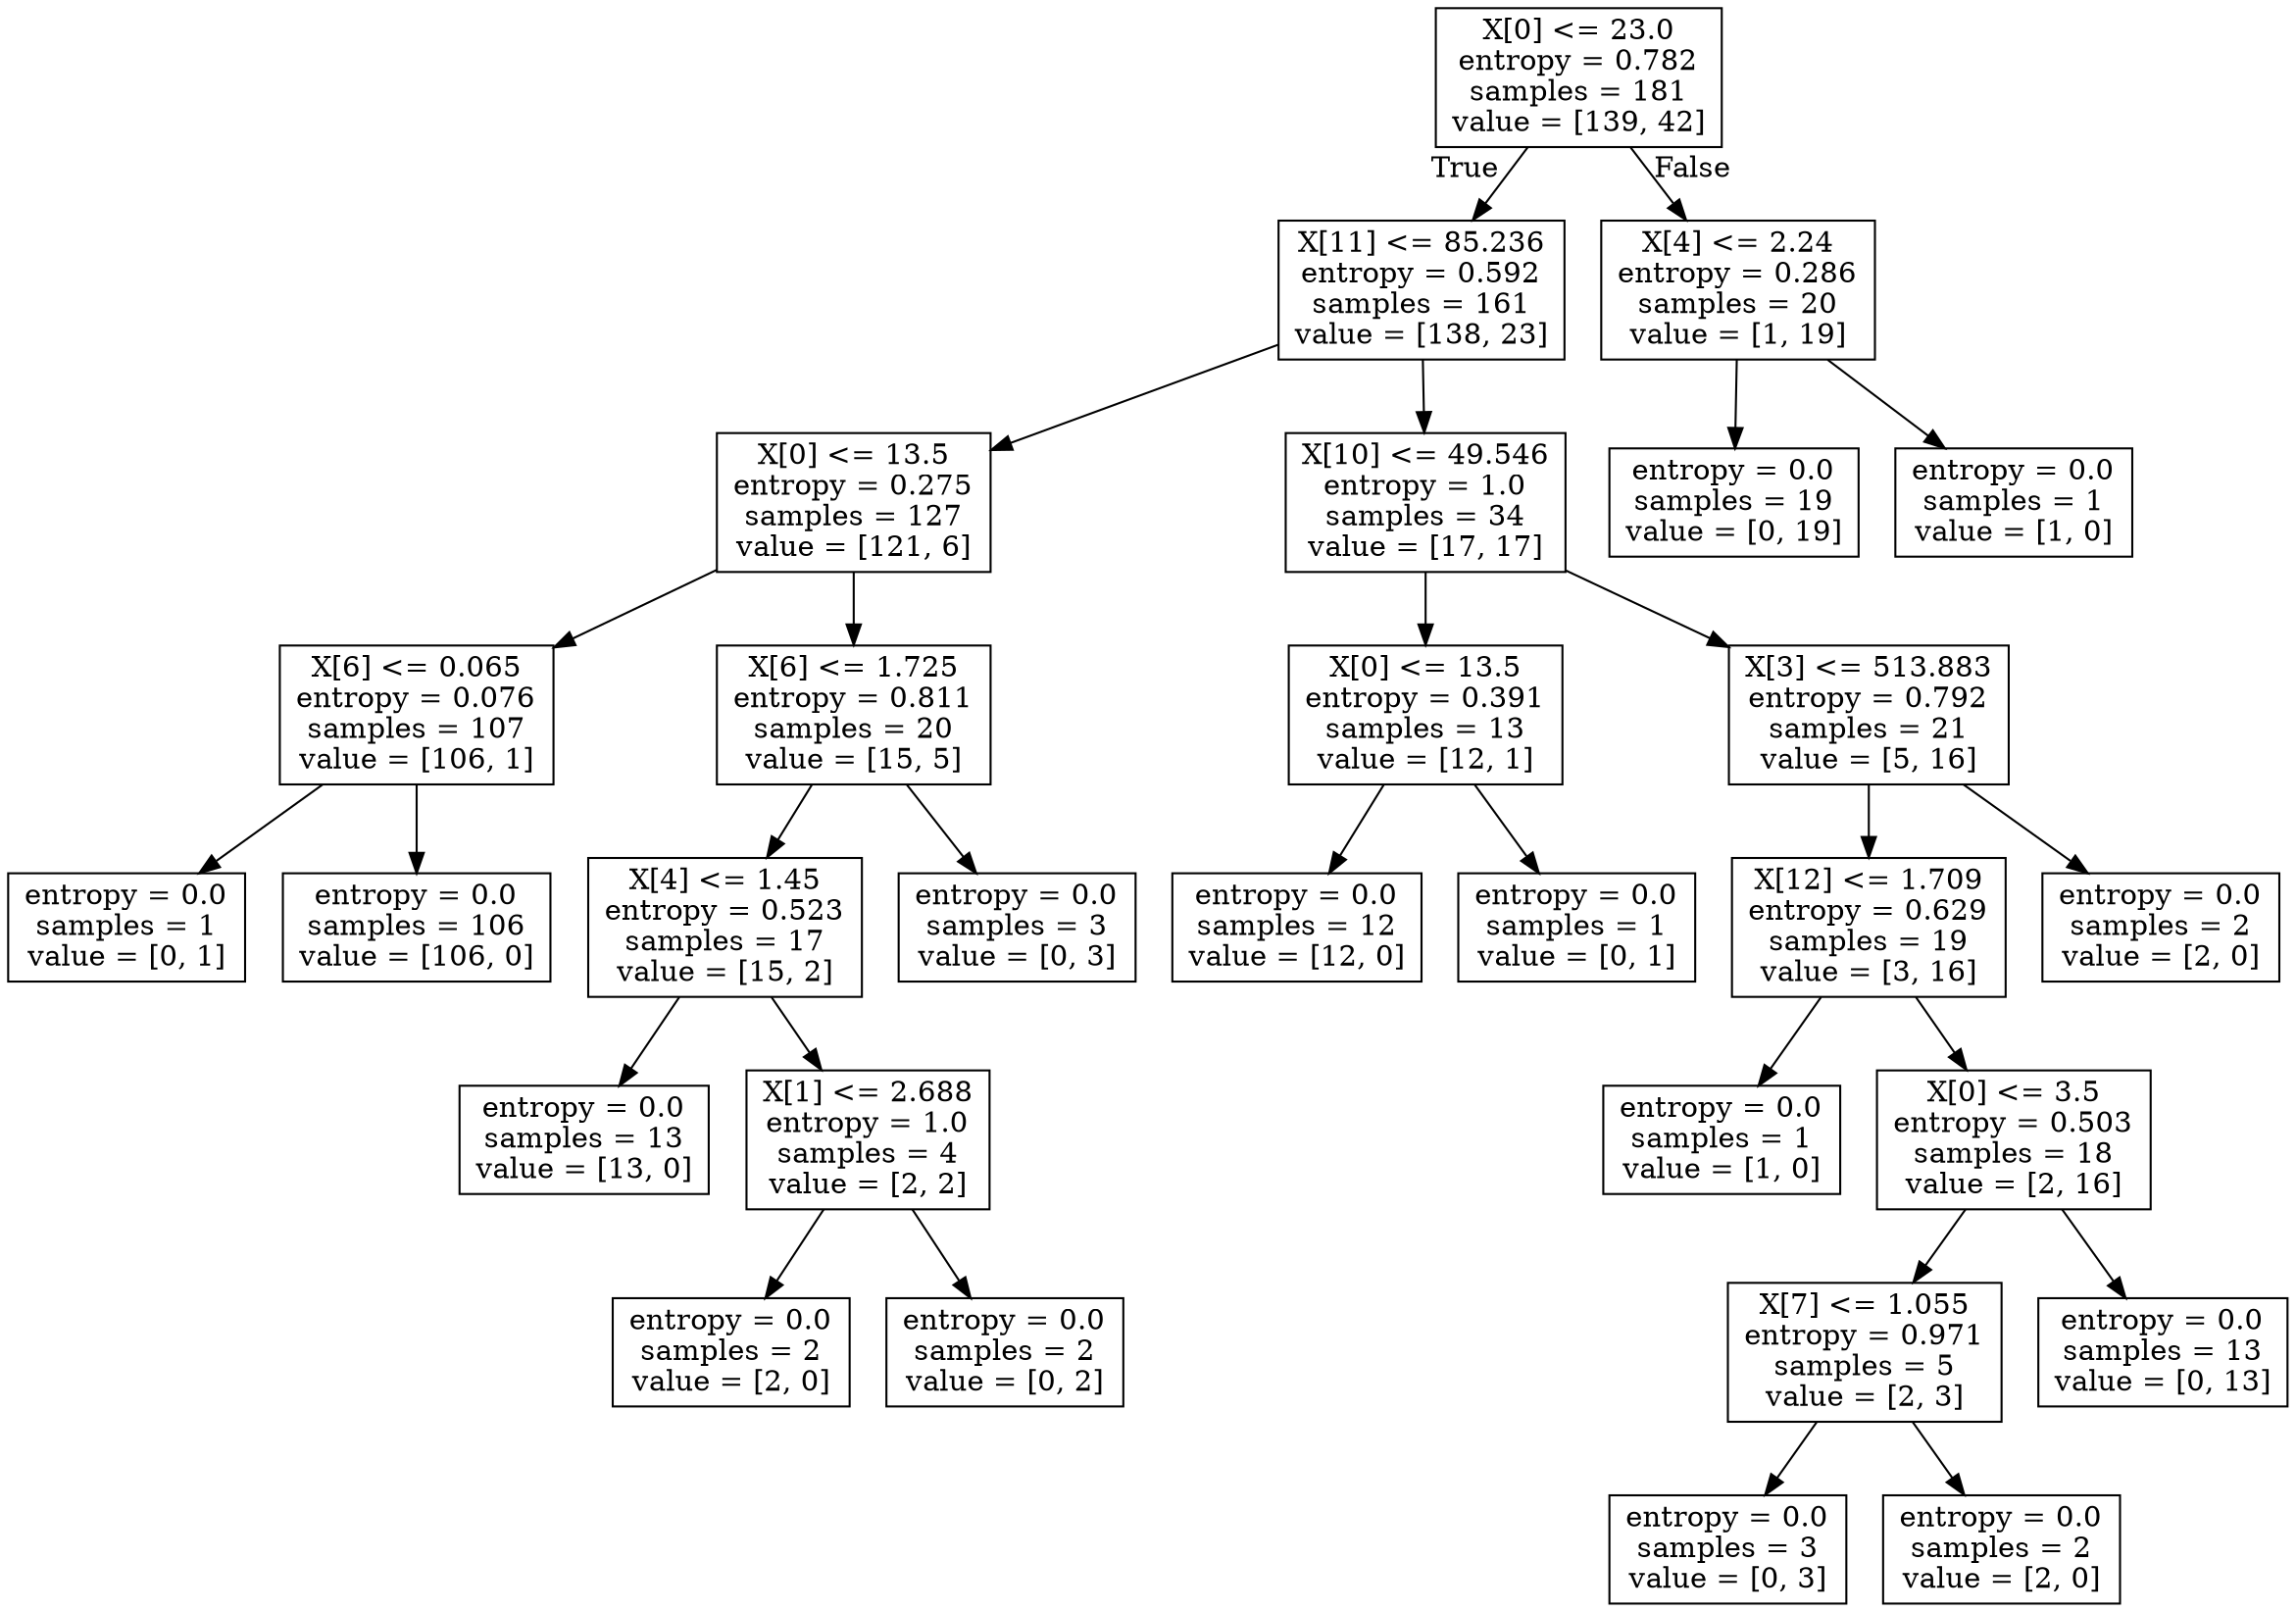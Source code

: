 digraph Tree {
node [shape=box] ;
0 [label="X[0] <= 23.0\nentropy = 0.782\nsamples = 181\nvalue = [139, 42]"] ;
1 [label="X[11] <= 85.236\nentropy = 0.592\nsamples = 161\nvalue = [138, 23]"] ;
0 -> 1 [labeldistance=2.5, labelangle=45, headlabel="True"] ;
2 [label="X[0] <= 13.5\nentropy = 0.275\nsamples = 127\nvalue = [121, 6]"] ;
1 -> 2 ;
3 [label="X[6] <= 0.065\nentropy = 0.076\nsamples = 107\nvalue = [106, 1]"] ;
2 -> 3 ;
4 [label="entropy = 0.0\nsamples = 1\nvalue = [0, 1]"] ;
3 -> 4 ;
5 [label="entropy = 0.0\nsamples = 106\nvalue = [106, 0]"] ;
3 -> 5 ;
6 [label="X[6] <= 1.725\nentropy = 0.811\nsamples = 20\nvalue = [15, 5]"] ;
2 -> 6 ;
7 [label="X[4] <= 1.45\nentropy = 0.523\nsamples = 17\nvalue = [15, 2]"] ;
6 -> 7 ;
8 [label="entropy = 0.0\nsamples = 13\nvalue = [13, 0]"] ;
7 -> 8 ;
9 [label="X[1] <= 2.688\nentropy = 1.0\nsamples = 4\nvalue = [2, 2]"] ;
7 -> 9 ;
10 [label="entropy = 0.0\nsamples = 2\nvalue = [2, 0]"] ;
9 -> 10 ;
11 [label="entropy = 0.0\nsamples = 2\nvalue = [0, 2]"] ;
9 -> 11 ;
12 [label="entropy = 0.0\nsamples = 3\nvalue = [0, 3]"] ;
6 -> 12 ;
13 [label="X[10] <= 49.546\nentropy = 1.0\nsamples = 34\nvalue = [17, 17]"] ;
1 -> 13 ;
14 [label="X[0] <= 13.5\nentropy = 0.391\nsamples = 13\nvalue = [12, 1]"] ;
13 -> 14 ;
15 [label="entropy = 0.0\nsamples = 12\nvalue = [12, 0]"] ;
14 -> 15 ;
16 [label="entropy = 0.0\nsamples = 1\nvalue = [0, 1]"] ;
14 -> 16 ;
17 [label="X[3] <= 513.883\nentropy = 0.792\nsamples = 21\nvalue = [5, 16]"] ;
13 -> 17 ;
18 [label="X[12] <= 1.709\nentropy = 0.629\nsamples = 19\nvalue = [3, 16]"] ;
17 -> 18 ;
19 [label="entropy = 0.0\nsamples = 1\nvalue = [1, 0]"] ;
18 -> 19 ;
20 [label="X[0] <= 3.5\nentropy = 0.503\nsamples = 18\nvalue = [2, 16]"] ;
18 -> 20 ;
21 [label="X[7] <= 1.055\nentropy = 0.971\nsamples = 5\nvalue = [2, 3]"] ;
20 -> 21 ;
22 [label="entropy = 0.0\nsamples = 3\nvalue = [0, 3]"] ;
21 -> 22 ;
23 [label="entropy = 0.0\nsamples = 2\nvalue = [2, 0]"] ;
21 -> 23 ;
24 [label="entropy = 0.0\nsamples = 13\nvalue = [0, 13]"] ;
20 -> 24 ;
25 [label="entropy = 0.0\nsamples = 2\nvalue = [2, 0]"] ;
17 -> 25 ;
26 [label="X[4] <= 2.24\nentropy = 0.286\nsamples = 20\nvalue = [1, 19]"] ;
0 -> 26 [labeldistance=2.5, labelangle=-45, headlabel="False"] ;
27 [label="entropy = 0.0\nsamples = 19\nvalue = [0, 19]"] ;
26 -> 27 ;
28 [label="entropy = 0.0\nsamples = 1\nvalue = [1, 0]"] ;
26 -> 28 ;
}